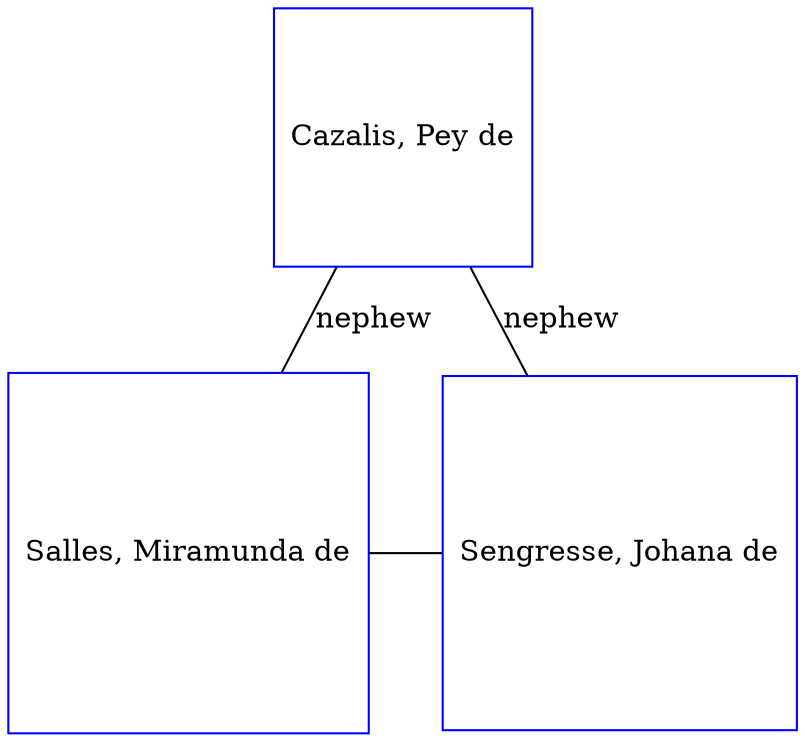 digraph D {
    edge [dir=none];    node [shape=box];    "005765"   [label="Cazalis, Pey de", shape=box, regular=1, color="blue"] ;
"005766"   [label="Salles, Miramunda de", shape=box, regular=1, color="blue"] ;
"005767"   [label="Sengresse, Johana de", shape=box, regular=1, color="blue"] ;
{rank=same; 005766->005767};
005765->005766 [label="nephew", arrowsize=0.0]; 
005765->005767 [label="nephew", arrowsize=0.0]; 
}